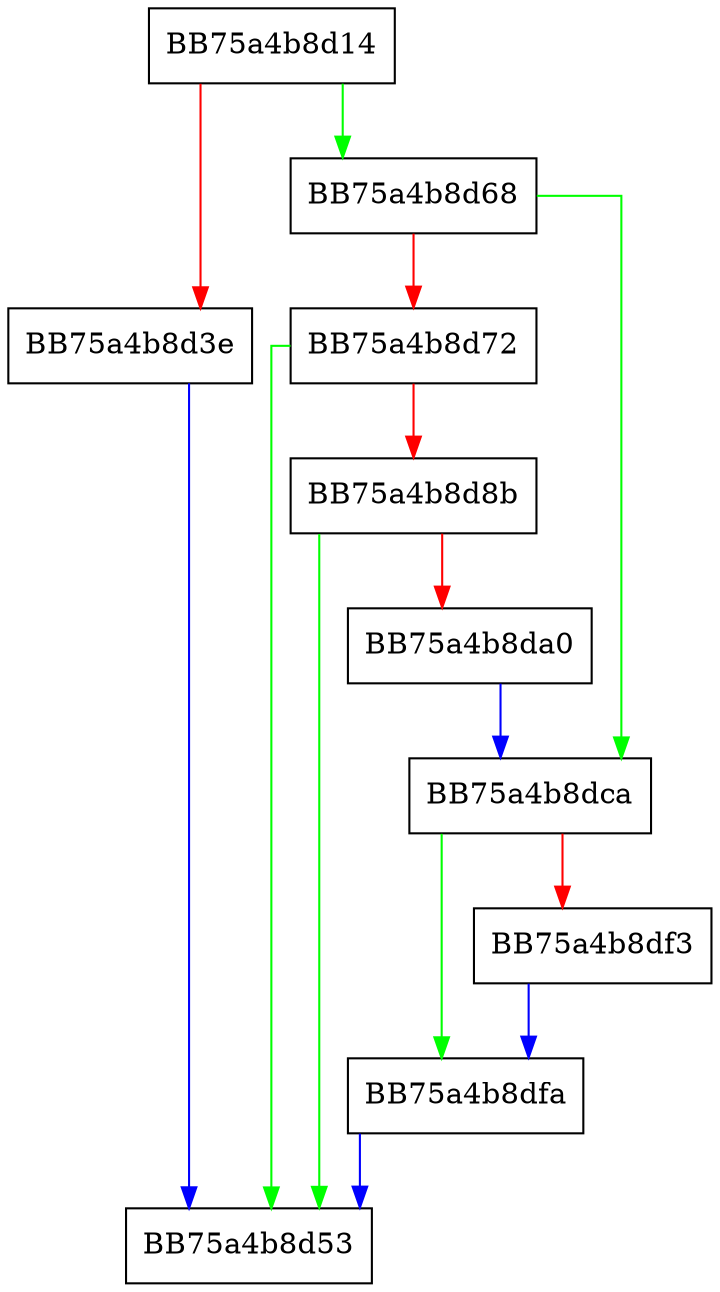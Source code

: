 digraph nscriptMlexer_Unput {
  node [shape="box"];
  graph [splines=ortho];
  BB75a4b8d14 -> BB75a4b8d68 [color="green"];
  BB75a4b8d14 -> BB75a4b8d3e [color="red"];
  BB75a4b8d3e -> BB75a4b8d53 [color="blue"];
  BB75a4b8d68 -> BB75a4b8dca [color="green"];
  BB75a4b8d68 -> BB75a4b8d72 [color="red"];
  BB75a4b8d72 -> BB75a4b8d53 [color="green"];
  BB75a4b8d72 -> BB75a4b8d8b [color="red"];
  BB75a4b8d8b -> BB75a4b8d53 [color="green"];
  BB75a4b8d8b -> BB75a4b8da0 [color="red"];
  BB75a4b8da0 -> BB75a4b8dca [color="blue"];
  BB75a4b8dca -> BB75a4b8dfa [color="green"];
  BB75a4b8dca -> BB75a4b8df3 [color="red"];
  BB75a4b8df3 -> BB75a4b8dfa [color="blue"];
  BB75a4b8dfa -> BB75a4b8d53 [color="blue"];
}